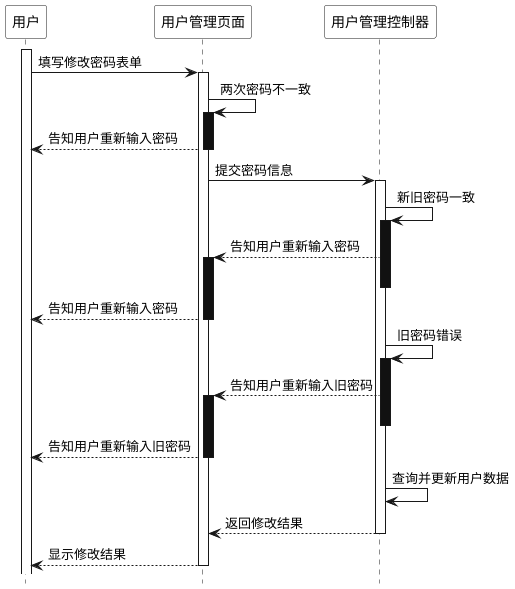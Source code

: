 @startuml user_changepwd

hide footbox
skinparam sequence {
  ParticipantBackgroundColor #fff
  ParticipantFontColor #000
}

participant 用户
participant 用户管理页面
participant 用户管理控制器

activate 用户
用户 -> 用户管理页面: 填写修改密码表单

activate 用户管理页面
用户管理页面 -> 用户管理页面: 两次密码不一致

activate 用户管理页面 #1
用户管理页面 --> 用户: 告知用户重新输入密码
deactivate 用户管理页面 #1

用户管理页面 -> 用户管理控制器: 提交密码信息

activate 用户管理控制器
用户管理控制器 -> 用户管理控制器: 新旧密码一致

activate 用户管理控制器 #1
用户管理控制器 --> 用户管理页面: 告知用户重新输入密码
activate 用户管理页面 #1
deactivate 用户管理控制器 #1

用户管理页面 --> 用户: 告知用户重新输入密码
deactivate 用户管理页面 #1

用户管理控制器 -> 用户管理控制器: 旧密码错误

activate 用户管理控制器 #1
用户管理控制器 --> 用户管理页面: 告知用户重新输入旧密码
activate 用户管理页面 #1
deactivate 用户管理控制器 #1
用户管理页面 --> 用户: 告知用户重新输入旧密码
deactivate 用户管理页面 #1

用户管理控制器 -> 用户管理控制器: 查询并更新用户数据
用户管理控制器 --> 用户管理页面: 返回修改结果
deactivate 用户管理控制器

用户管理页面 --> 用户: 显示修改结果
deactivate 用户管理页面

@enduml